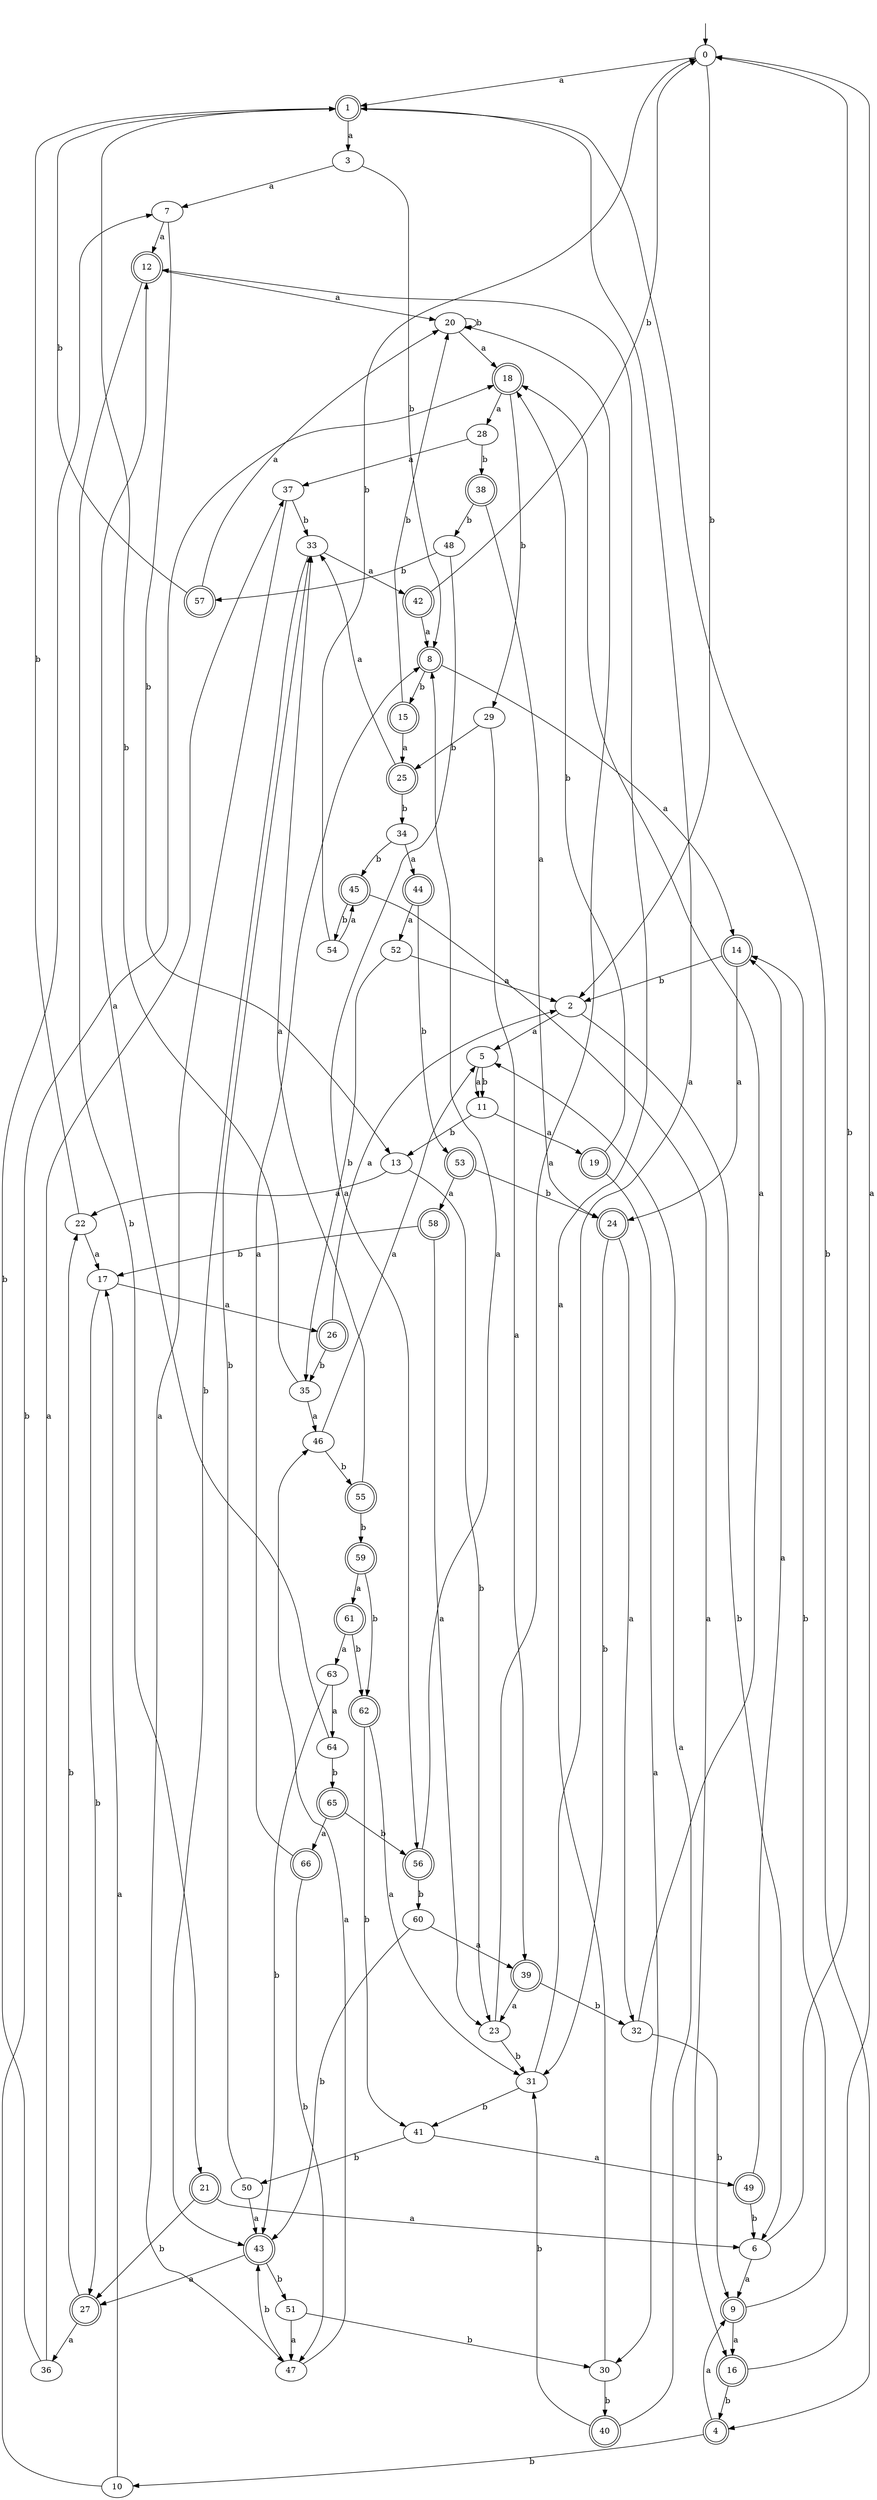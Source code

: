 digraph RandomDFA {
  __start0 [label="", shape=none];
  __start0 -> 0 [label=""];
  0 [shape=circle]
  0 -> 1 [label="a"]
  0 -> 2 [label="b"]
  1 [shape=doublecircle]
  1 -> 3 [label="a"]
  1 -> 4 [label="b"]
  2
  2 -> 5 [label="a"]
  2 -> 6 [label="b"]
  3
  3 -> 7 [label="a"]
  3 -> 8 [label="b"]
  4 [shape=doublecircle]
  4 -> 9 [label="a"]
  4 -> 10 [label="b"]
  5
  5 -> 11 [label="a"]
  5 -> 11 [label="b"]
  6
  6 -> 9 [label="a"]
  6 -> 0 [label="b"]
  7
  7 -> 12 [label="a"]
  7 -> 13 [label="b"]
  8 [shape=doublecircle]
  8 -> 14 [label="a"]
  8 -> 15 [label="b"]
  9 [shape=doublecircle]
  9 -> 16 [label="a"]
  9 -> 14 [label="b"]
  10
  10 -> 17 [label="a"]
  10 -> 18 [label="b"]
  11
  11 -> 19 [label="a"]
  11 -> 13 [label="b"]
  12 [shape=doublecircle]
  12 -> 20 [label="a"]
  12 -> 21 [label="b"]
  13
  13 -> 22 [label="a"]
  13 -> 23 [label="b"]
  14 [shape=doublecircle]
  14 -> 24 [label="a"]
  14 -> 2 [label="b"]
  15 [shape=doublecircle]
  15 -> 25 [label="a"]
  15 -> 20 [label="b"]
  16 [shape=doublecircle]
  16 -> 0 [label="a"]
  16 -> 4 [label="b"]
  17
  17 -> 26 [label="a"]
  17 -> 27 [label="b"]
  18 [shape=doublecircle]
  18 -> 28 [label="a"]
  18 -> 29 [label="b"]
  19 [shape=doublecircle]
  19 -> 30 [label="a"]
  19 -> 18 [label="b"]
  20
  20 -> 18 [label="a"]
  20 -> 20 [label="b"]
  21 [shape=doublecircle]
  21 -> 6 [label="a"]
  21 -> 27 [label="b"]
  22
  22 -> 17 [label="a"]
  22 -> 1 [label="b"]
  23
  23 -> 20 [label="a"]
  23 -> 31 [label="b"]
  24 [shape=doublecircle]
  24 -> 32 [label="a"]
  24 -> 31 [label="b"]
  25 [shape=doublecircle]
  25 -> 33 [label="a"]
  25 -> 34 [label="b"]
  26 [shape=doublecircle]
  26 -> 2 [label="a"]
  26 -> 35 [label="b"]
  27 [shape=doublecircle]
  27 -> 36 [label="a"]
  27 -> 22 [label="b"]
  28
  28 -> 37 [label="a"]
  28 -> 38 [label="b"]
  29
  29 -> 39 [label="a"]
  29 -> 25 [label="b"]
  30
  30 -> 12 [label="a"]
  30 -> 40 [label="b"]
  31
  31 -> 1 [label="a"]
  31 -> 41 [label="b"]
  32
  32 -> 18 [label="a"]
  32 -> 9 [label="b"]
  33
  33 -> 42 [label="a"]
  33 -> 43 [label="b"]
  34
  34 -> 44 [label="a"]
  34 -> 45 [label="b"]
  35
  35 -> 46 [label="a"]
  35 -> 1 [label="b"]
  36
  36 -> 37 [label="a"]
  36 -> 7 [label="b"]
  37
  37 -> 47 [label="a"]
  37 -> 33 [label="b"]
  38 [shape=doublecircle]
  38 -> 24 [label="a"]
  38 -> 48 [label="b"]
  39 [shape=doublecircle]
  39 -> 23 [label="a"]
  39 -> 32 [label="b"]
  40 [shape=doublecircle]
  40 -> 5 [label="a"]
  40 -> 31 [label="b"]
  41
  41 -> 49 [label="a"]
  41 -> 50 [label="b"]
  42 [shape=doublecircle]
  42 -> 8 [label="a"]
  42 -> 0 [label="b"]
  43 [shape=doublecircle]
  43 -> 27 [label="a"]
  43 -> 51 [label="b"]
  44 [shape=doublecircle]
  44 -> 52 [label="a"]
  44 -> 53 [label="b"]
  45 [shape=doublecircle]
  45 -> 16 [label="a"]
  45 -> 54 [label="b"]
  46
  46 -> 5 [label="a"]
  46 -> 55 [label="b"]
  47
  47 -> 46 [label="a"]
  47 -> 43 [label="b"]
  48
  48 -> 56 [label="a"]
  48 -> 57 [label="b"]
  49 [shape=doublecircle]
  49 -> 14 [label="a"]
  49 -> 6 [label="b"]
  50
  50 -> 43 [label="a"]
  50 -> 33 [label="b"]
  51
  51 -> 47 [label="a"]
  51 -> 30 [label="b"]
  52
  52 -> 2 [label="a"]
  52 -> 35 [label="b"]
  53 [shape=doublecircle]
  53 -> 58 [label="a"]
  53 -> 24 [label="b"]
  54
  54 -> 45 [label="a"]
  54 -> 0 [label="b"]
  55 [shape=doublecircle]
  55 -> 33 [label="a"]
  55 -> 59 [label="b"]
  56 [shape=doublecircle]
  56 -> 8 [label="a"]
  56 -> 60 [label="b"]
  57 [shape=doublecircle]
  57 -> 20 [label="a"]
  57 -> 1 [label="b"]
  58 [shape=doublecircle]
  58 -> 23 [label="a"]
  58 -> 17 [label="b"]
  59 [shape=doublecircle]
  59 -> 61 [label="a"]
  59 -> 62 [label="b"]
  60
  60 -> 39 [label="a"]
  60 -> 43 [label="b"]
  61 [shape=doublecircle]
  61 -> 63 [label="a"]
  61 -> 62 [label="b"]
  62 [shape=doublecircle]
  62 -> 31 [label="a"]
  62 -> 41 [label="b"]
  63
  63 -> 64 [label="a"]
  63 -> 43 [label="b"]
  64
  64 -> 12 [label="a"]
  64 -> 65 [label="b"]
  65 [shape=doublecircle]
  65 -> 66 [label="a"]
  65 -> 56 [label="b"]
  66 [shape=doublecircle]
  66 -> 8 [label="a"]
  66 -> 47 [label="b"]
}
